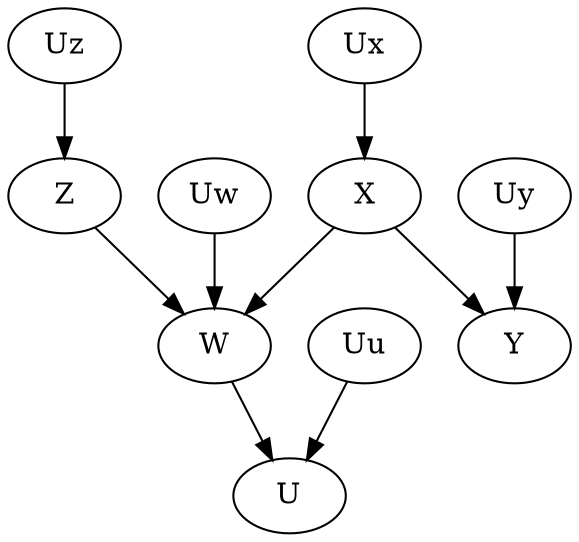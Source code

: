 strict digraph  {
Uz [x="-1", y="1.5"];
Z [x="-1", y=1];
Uw [x=0, y="0.5"];
W [x=0, y=0];
Ux [x=1, y="1.5"];
X [x=1, y=1];
Uy [x=2, y="1.5"];
Y [x=2, y=1];
Uu [x="-0.5", y="-0.5"];
U [x=0, y="-1"];
Uz -> Z;
Z -> W;
Uw -> W;
W -> U;
Ux -> X;
X -> W;
X -> Y;
Uy -> Y;
Uu -> U;
}
